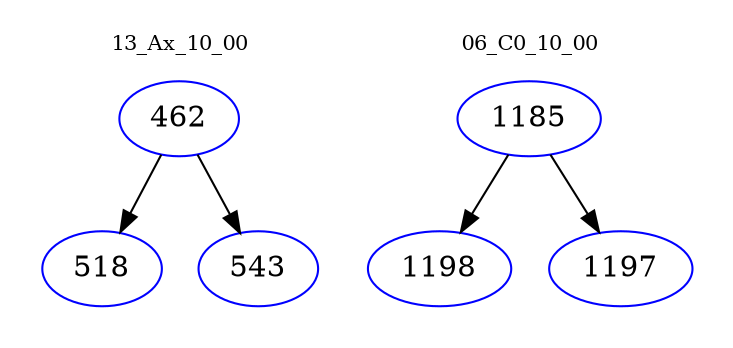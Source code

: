 digraph{
subgraph cluster_0 {
color = white
label = "13_Ax_10_00";
fontsize=10;
T0_462 [label="462", color="blue"]
T0_462 -> T0_518 [color="black"]
T0_518 [label="518", color="blue"]
T0_462 -> T0_543 [color="black"]
T0_543 [label="543", color="blue"]
}
subgraph cluster_1 {
color = white
label = "06_C0_10_00";
fontsize=10;
T1_1185 [label="1185", color="blue"]
T1_1185 -> T1_1198 [color="black"]
T1_1198 [label="1198", color="blue"]
T1_1185 -> T1_1197 [color="black"]
T1_1197 [label="1197", color="blue"]
}
}
